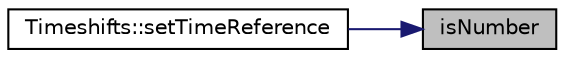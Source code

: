 digraph "isNumber"
{
 // LATEX_PDF_SIZE
  edge [fontname="Helvetica",fontsize="10",labelfontname="Helvetica",labelfontsize="10"];
  node [fontname="Helvetica",fontsize="10",shape=record];
  rankdir="RL";
  Node1 [label="isNumber",height=0.2,width=0.4,color="black", fillcolor="grey75", style="filled", fontcolor="black",tooltip="Returns true if all its characters are digits."];
  Node1 -> Node2 [dir="back",color="midnightblue",fontsize="10",style="solid",fontname="Helvetica"];
  Node2 [label="Timeshifts::setTimeReference",height=0.2,width=0.4,color="black", fillcolor="white", style="filled",URL="$class_timeshifts.html#aa9f8bdcbeef03f8be872602e6c717d4d",tooltip="Set the time reference."];
}
